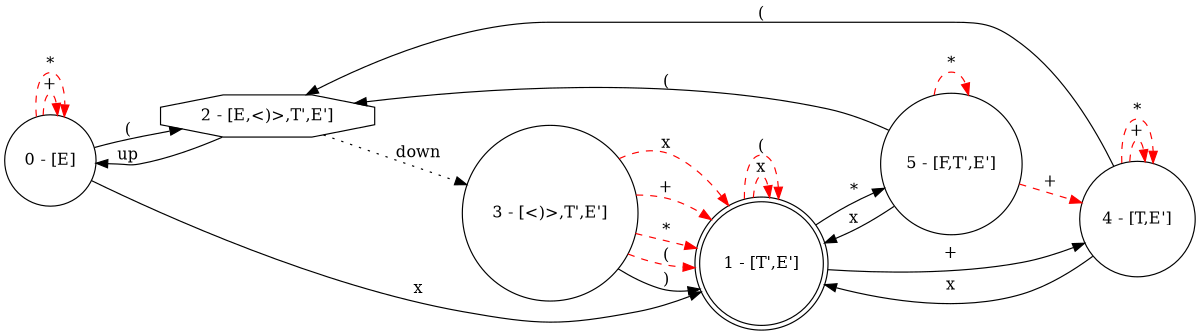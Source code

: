 digraph {
rankdir=LR;
size="8,5";
node [shape = circle, color = black];
0 [label="0 - [E]"];
3 [label="3 - [<)>,T',E']"];
4 [label="4 - [T,E']"];
5 [label="5 - [F,T',E']"];
node [shape = octagon];
2 [label="2 - [E,<)>,T',E']"];
node [shape = doublecircle];
1 [label="1 - [T',E']"];
0 -> 1 [ label = "x", color = "black" ];
0 -> 0 [ label = "+", color = "red", style = dashed ];
0 -> 0 [ label = "*", color = "red", style = dashed ];
0 -> 2 [ label = "(", color = "black" ];
1 -> 1 [ label = "x", color = "red", style = dashed ];
1 -> 4 [ label = "+", color = "black" ];
1 -> 5 [ label = "*", color = "black" ];
1 -> 1 [ label = "(", color = "red", style = dashed ];
3 -> 1 [ label = "x", color = "red", style = dashed ];
3 -> 1 [ label = "+", color = "red", style = dashed ];
3 -> 1 [ label = "*", color = "red", style = dashed ];
3 -> 1 [ label = "(", color = "red", style = dashed ];
3 -> 1 [ label = ")", color = "black" ];
2 -> 0 [label="up"];
2 -> 3 [style=dotted, label="down"];
4 -> 1 [ label = "x", color = "black" ];
4 -> 4 [ label = "+", color = "red", style = dashed ];
4 -> 4 [ label = "*", color = "red", style = dashed ];
4 -> 2 [ label = "(", color = "black" ];
5 -> 1 [ label = "x", color = "black" ];
5 -> 4 [ label = "+", color = "red", style = dashed ];
5 -> 5 [ label = "*", color = "red", style = dashed ];
5 -> 2 [ label = "(", color = "black" ];
}